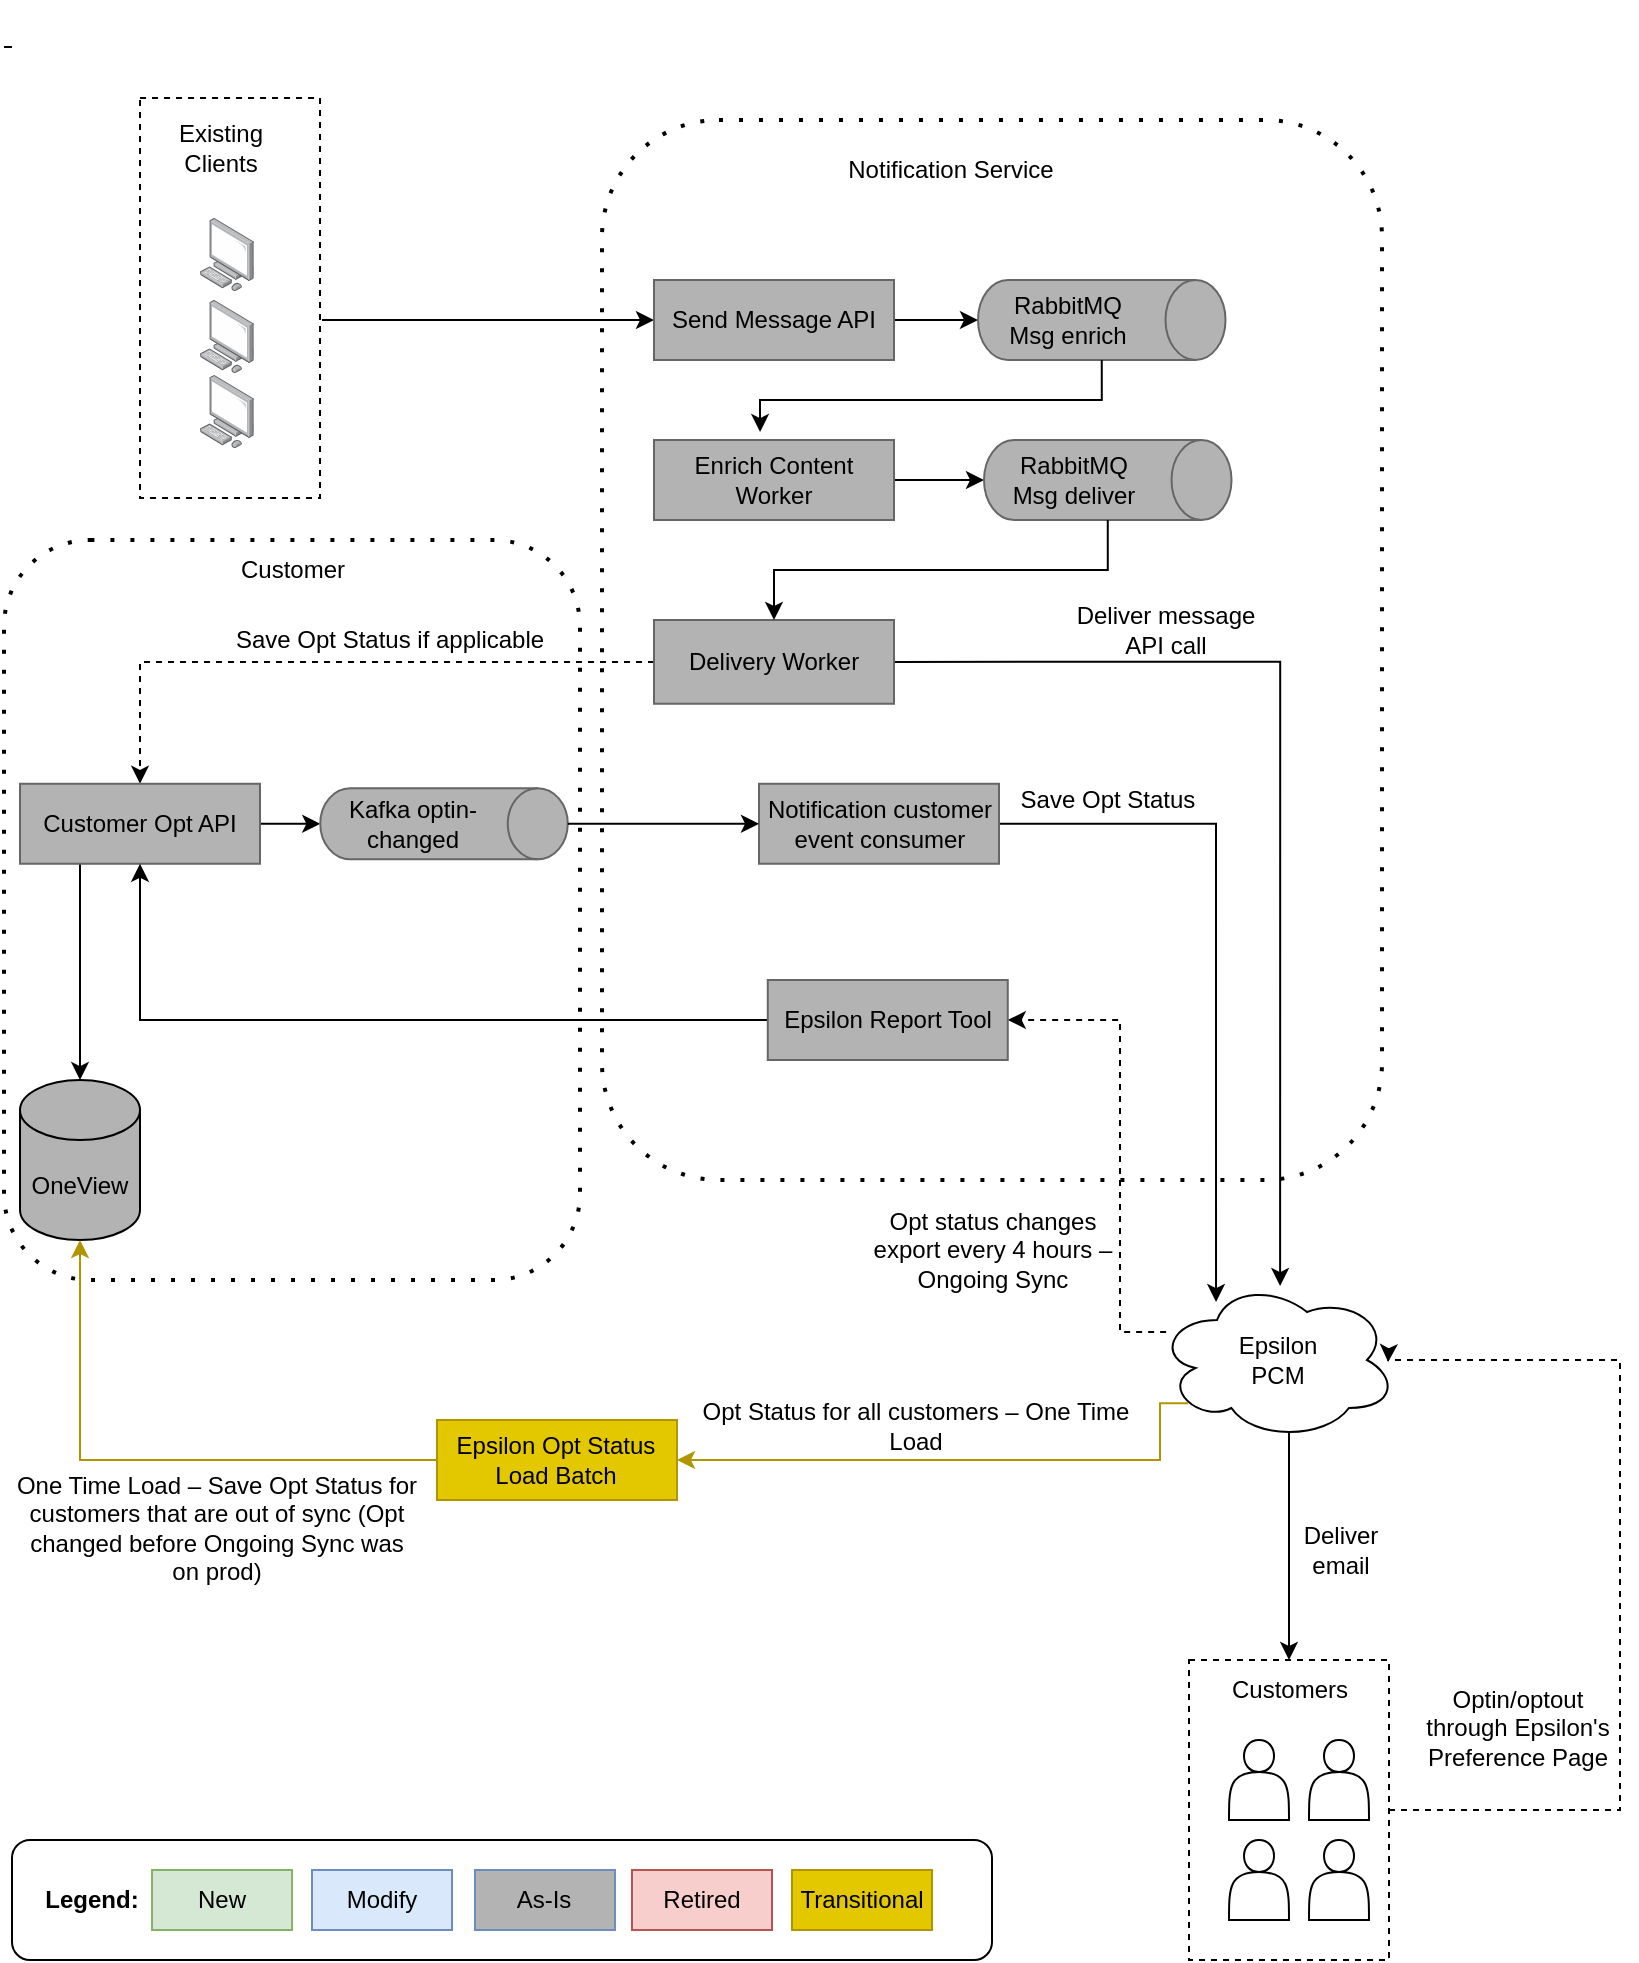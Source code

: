 <mxfile version="21.6.6" type="github">
  <diagram name="Page-1" id="__Ew0BQZnsr-GjZXLVGN">
    <mxGraphModel dx="1306" dy="836" grid="1" gridSize="10" guides="1" tooltips="1" connect="1" arrows="1" fold="1" page="1" pageScale="1" pageWidth="850" pageHeight="1100" math="0" shadow="0">
      <root>
        <mxCell id="0" />
        <mxCell id="1" parent="0" />
        <mxCell id="oAcftZWTEW6j2OKeEVD7-35" value="" style="rounded=1;whiteSpace=wrap;html=1;fillColor=none;dashed=1;dashPattern=1 4;shadow=0;glass=0;strokeColor=#000000;strokeWidth=2;perimeterSpacing=1;" vertex="1" parent="1">
          <mxGeometry x="12" y="280" width="288" height="370" as="geometry" />
        </mxCell>
        <mxCell id="HidH9xInRzpVQGn8SDEV-49" value="" style="rounded=1;whiteSpace=wrap;html=1;fillColor=none;dashed=1;dashPattern=1 4;shadow=0;glass=0;strokeColor=#000000;strokeWidth=2;perimeterSpacing=1;" parent="1" vertex="1">
          <mxGeometry x="311" y="70" width="390" height="530" as="geometry" />
        </mxCell>
        <mxCell id="HidH9xInRzpVQGn8SDEV-2" value="&lt;a class=&quot;CID63765dab-3263-4295-a497-c9840f506fb5&quot; data-copystatus=&quot;32&quot; data-copyfailedreason=&quot;0&quot; data-clipservice-ccpid=&quot;9ffb1b26-ccc8-44f9-883b-6d851bc585ad&quot; data-clipservice-version=&quot;1&quot; data-clipservice-location=&quot;NcLogQJTWkiq96M3GrgMqF9odHRwOi8vc24zcGVwZjAwMDEzZTdhL3BvZHMvcG9kQ2xpcC5zdmM_UG9kU0lEPV8uXy5fLmNmOWMzZGIzLWJmMjMtOWFkNS1lMzYxLTFlMzZiNTFiYTVmMy0uLS4tLg2&quot; data-clipservice-dc=&quot;PUS11&quot; data-clipservice-type=&quot;shape&quot; data-clipservice-count=&quot;19&quot; data-clipservice-cut=&quot;false&quot; data-clipservice-isemptyplaceholder=&quot;false&quot; data-pkey=&quot;de2f9d86-bef4-44e2-aa32-6f8f2dd7489e&quot; data-timestamp=&quot;Thu, 03 Aug 2023 23:08:42 GMT&quot; data-clipboardasbytes-url=&quot;https://powerpoint.officeapps.live.com/pods/GetClipboardBytes.ashx?Id=9ffb1b26-ccc8-44f9-883b-6d851bc585ad&amp;amp;DC=PUS11&amp;amp;pkey=de2f9d86-bef4-44e2-aa32-6f8f2dd7489e&amp;amp;wdwaccluster=PUS11&amp;amp;DataType=shape&quot; data-clipservice-param=&quot;{&amp;quot;EEg&amp;quot;:[true,true,true,true,false,true,true,false,true,false,false,false,true,false,true,false,true,true,true]}&quot; data-sessionid=&quot;a67a8674-bc86-bfe9-9250-1ad0c463d711&quot; data-shapeids=&quot;97,116,5,14,27,34,36,38,43,44,45,46,48,49,50,54,55,56,57&quot; data-slideid=&quot;&quot; style=&quot;color: rgb(0, 0, 0); font-family: Times; font-size: medium; font-style: normal; font-variant-ligatures: normal; font-variant-caps: normal; font-weight: 400; letter-spacing: normal; orphans: 2; text-align: start; text-indent: 0px; text-transform: none; widows: 2; word-spacing: 0px; -webkit-text-stroke-width: 0px; text-decoration-thickness: initial; text-decoration-style: initial; text-decoration-color: initial;&quot;&gt;&amp;nbsp;&lt;/a&gt;" style="text;whiteSpace=wrap;html=1;" parent="1" vertex="1">
          <mxGeometry x="10" y="10" width="40" height="40" as="geometry" />
        </mxCell>
        <mxCell id="HidH9xInRzpVQGn8SDEV-13" style="edgeStyle=orthogonalEdgeStyle;rounded=0;orthogonalLoop=1;jettySize=auto;html=1;entryX=0;entryY=0.5;entryDx=0;entryDy=0;exitX=1.011;exitY=0.555;exitDx=0;exitDy=0;exitPerimeter=0;" parent="1" source="HidH9xInRzpVQGn8SDEV-42" target="HidH9xInRzpVQGn8SDEV-7" edge="1">
          <mxGeometry relative="1" as="geometry">
            <mxPoint x="190" y="170" as="sourcePoint" />
          </mxGeometry>
        </mxCell>
        <mxCell id="HidH9xInRzpVQGn8SDEV-12" style="edgeStyle=orthogonalEdgeStyle;rounded=0;orthogonalLoop=1;jettySize=auto;html=1;exitX=1;exitY=0.5;exitDx=0;exitDy=0;entryX=0.5;entryY=1;entryDx=0;entryDy=0;entryPerimeter=0;" parent="1" source="HidH9xInRzpVQGn8SDEV-7" target="HidH9xInRzpVQGn8SDEV-8" edge="1">
          <mxGeometry relative="1" as="geometry" />
        </mxCell>
        <mxCell id="HidH9xInRzpVQGn8SDEV-7" value="Send Message API" style="rounded=0;whiteSpace=wrap;html=1;fillColor=#B3B3B3;gradientColor=none;strokeColor=#666666;" parent="1" vertex="1">
          <mxGeometry x="337" y="150" width="120" height="40" as="geometry" />
        </mxCell>
        <mxCell id="HidH9xInRzpVQGn8SDEV-11" value="" style="group" parent="1" vertex="1" connectable="0">
          <mxGeometry x="499.005" y="149.995" width="123.75" height="40" as="geometry" />
        </mxCell>
        <mxCell id="HidH9xInRzpVQGn8SDEV-8" value="" style="shape=cylinder3;whiteSpace=wrap;html=1;boundedLbl=1;backgroundOutline=1;size=15;rotation=90;fillColor=#B3B3B3;gradientColor=none;strokeColor=#666666;" parent="HidH9xInRzpVQGn8SDEV-11" vertex="1">
          <mxGeometry x="41.875" y="-41.875" width="40" height="123.75" as="geometry" />
        </mxCell>
        <mxCell id="HidH9xInRzpVQGn8SDEV-9" value="RabbitMQ Msg enrich" style="text;html=1;strokeColor=none;fillColor=none;align=center;verticalAlign=middle;whiteSpace=wrap;rounded=0;" parent="HidH9xInRzpVQGn8SDEV-11" vertex="1">
          <mxGeometry x="4.995" y="5.005" width="80" height="30" as="geometry" />
        </mxCell>
        <mxCell id="HidH9xInRzpVQGn8SDEV-18" style="edgeStyle=orthogonalEdgeStyle;rounded=0;orthogonalLoop=1;jettySize=auto;html=1;exitX=1;exitY=0.5;exitDx=0;exitDy=0;entryX=0.5;entryY=1;entryDx=0;entryDy=0;entryPerimeter=0;" parent="1" source="HidH9xInRzpVQGn8SDEV-14" target="HidH9xInRzpVQGn8SDEV-16" edge="1">
          <mxGeometry relative="1" as="geometry" />
        </mxCell>
        <mxCell id="HidH9xInRzpVQGn8SDEV-14" value="Enrich Content Worker" style="rounded=0;whiteSpace=wrap;html=1;fillColor=#B3B3B3;gradientColor=none;strokeColor=#666666;" parent="1" vertex="1">
          <mxGeometry x="337" y="230.01" width="120" height="40" as="geometry" />
        </mxCell>
        <mxCell id="HidH9xInRzpVQGn8SDEV-15" value="" style="group" parent="1" vertex="1" connectable="0">
          <mxGeometry x="502.005" y="230.005" width="123.75" height="40" as="geometry" />
        </mxCell>
        <mxCell id="HidH9xInRzpVQGn8SDEV-16" value="" style="shape=cylinder3;whiteSpace=wrap;html=1;boundedLbl=1;backgroundOutline=1;size=15;rotation=90;fillColor=#B3B3B3;gradientColor=none;strokeColor=#666666;" parent="HidH9xInRzpVQGn8SDEV-15" vertex="1">
          <mxGeometry x="41.875" y="-41.875" width="40" height="123.75" as="geometry" />
        </mxCell>
        <mxCell id="HidH9xInRzpVQGn8SDEV-17" value="RabbitMQ Msg deliver" style="text;html=1;strokeColor=none;fillColor=none;align=center;verticalAlign=middle;whiteSpace=wrap;rounded=0;" parent="HidH9xInRzpVQGn8SDEV-15" vertex="1">
          <mxGeometry x="4.995" y="5.005" width="80" height="30" as="geometry" />
        </mxCell>
        <mxCell id="HidH9xInRzpVQGn8SDEV-31" style="edgeStyle=orthogonalEdgeStyle;rounded=0;orthogonalLoop=1;jettySize=auto;html=1;entryX=0.5;entryY=0;entryDx=0;entryDy=0;dashed=1;" parent="1" source="HidH9xInRzpVQGn8SDEV-20" target="HidH9xInRzpVQGn8SDEV-27" edge="1">
          <mxGeometry relative="1" as="geometry" />
        </mxCell>
        <mxCell id="HidH9xInRzpVQGn8SDEV-52" style="edgeStyle=orthogonalEdgeStyle;rounded=0;orthogonalLoop=1;jettySize=auto;html=1;exitX=1;exitY=0.5;exitDx=0;exitDy=0;entryX=0.513;entryY=0.038;entryDx=0;entryDy=0;entryPerimeter=0;" parent="1" source="HidH9xInRzpVQGn8SDEV-20" target="HidH9xInRzpVQGn8SDEV-51" edge="1">
          <mxGeometry relative="1" as="geometry">
            <mxPoint x="650" y="630" as="targetPoint" />
          </mxGeometry>
        </mxCell>
        <mxCell id="HidH9xInRzpVQGn8SDEV-20" value="Delivery Worker" style="rounded=0;whiteSpace=wrap;html=1;fillColor=#B3B3B3;gradientColor=none;strokeColor=#666666;" parent="1" vertex="1">
          <mxGeometry x="337" y="320" width="120" height="41.88" as="geometry" />
        </mxCell>
        <mxCell id="HidH9xInRzpVQGn8SDEV-24" style="edgeStyle=orthogonalEdgeStyle;rounded=0;orthogonalLoop=1;jettySize=auto;html=1;exitX=1;exitY=0.5;exitDx=0;exitDy=0;exitPerimeter=0;entryX=0.442;entryY=-0.1;entryDx=0;entryDy=0;entryPerimeter=0;" parent="1" source="HidH9xInRzpVQGn8SDEV-8" target="HidH9xInRzpVQGn8SDEV-14" edge="1">
          <mxGeometry relative="1" as="geometry" />
        </mxCell>
        <mxCell id="HidH9xInRzpVQGn8SDEV-25" style="edgeStyle=orthogonalEdgeStyle;rounded=0;orthogonalLoop=1;jettySize=auto;html=1;exitX=1;exitY=0.5;exitDx=0;exitDy=0;exitPerimeter=0;entryX=0.5;entryY=0;entryDx=0;entryDy=0;" parent="1" source="HidH9xInRzpVQGn8SDEV-16" target="HidH9xInRzpVQGn8SDEV-20" edge="1">
          <mxGeometry relative="1" as="geometry" />
        </mxCell>
        <mxCell id="HidH9xInRzpVQGn8SDEV-36" style="edgeStyle=orthogonalEdgeStyle;rounded=0;orthogonalLoop=1;jettySize=auto;html=1;exitX=1;exitY=0.5;exitDx=0;exitDy=0;entryX=0.5;entryY=1;entryDx=0;entryDy=0;entryPerimeter=0;" parent="1" source="HidH9xInRzpVQGn8SDEV-27" target="HidH9xInRzpVQGn8SDEV-33" edge="1">
          <mxGeometry relative="1" as="geometry" />
        </mxCell>
        <mxCell id="HidH9xInRzpVQGn8SDEV-68" style="edgeStyle=orthogonalEdgeStyle;rounded=0;orthogonalLoop=1;jettySize=auto;html=1;entryX=0.5;entryY=0;entryDx=0;entryDy=0;entryPerimeter=0;" parent="1" source="HidH9xInRzpVQGn8SDEV-27" target="HidH9xInRzpVQGn8SDEV-66" edge="1">
          <mxGeometry relative="1" as="geometry">
            <Array as="points">
              <mxPoint x="50" y="520.01" />
            </Array>
          </mxGeometry>
        </mxCell>
        <mxCell id="HidH9xInRzpVQGn8SDEV-27" value="Customer Opt API" style="rounded=0;whiteSpace=wrap;html=1;fillColor=#B3B3B3;gradientColor=none;strokeColor=#666666;" parent="1" vertex="1">
          <mxGeometry x="20" y="401.88" width="120" height="40" as="geometry" />
        </mxCell>
        <mxCell id="HidH9xInRzpVQGn8SDEV-32" value="" style="group" parent="1" vertex="1" connectable="0">
          <mxGeometry x="177" y="401.88" width="110" height="40" as="geometry" />
        </mxCell>
        <mxCell id="HidH9xInRzpVQGn8SDEV-33" value="" style="shape=cylinder3;whiteSpace=wrap;html=1;boundedLbl=1;backgroundOutline=1;size=15;rotation=90;fillColor=#B3B3B3;gradientColor=none;strokeColor=#666666;" parent="HidH9xInRzpVQGn8SDEV-32" vertex="1">
          <mxGeometry x="37.222" y="-41.875" width="35.556" height="123.75" as="geometry" />
        </mxCell>
        <mxCell id="HidH9xInRzpVQGn8SDEV-34" value="Kafka optin-changed" style="text;html=1;strokeColor=none;fillColor=none;align=center;verticalAlign=middle;whiteSpace=wrap;rounded=0;" parent="HidH9xInRzpVQGn8SDEV-32" vertex="1">
          <mxGeometry x="4.44" y="5.005" width="71.111" height="30" as="geometry" />
        </mxCell>
        <mxCell id="HidH9xInRzpVQGn8SDEV-46" value="" style="group" parent="1" vertex="1" connectable="0">
          <mxGeometry x="80.01" y="59" width="90" height="200" as="geometry" />
        </mxCell>
        <mxCell id="HidH9xInRzpVQGn8SDEV-42" value="" style="rounded=0;whiteSpace=wrap;html=1;fillColor=none;dashed=1;" parent="HidH9xInRzpVQGn8SDEV-46" vertex="1">
          <mxGeometry width="90" height="200" as="geometry" />
        </mxCell>
        <mxCell id="HidH9xInRzpVQGn8SDEV-43" value="Existing Clients" style="text;html=1;strokeColor=none;fillColor=none;align=center;verticalAlign=middle;whiteSpace=wrap;rounded=0;" parent="HidH9xInRzpVQGn8SDEV-46" vertex="1">
          <mxGeometry x="1.5" y="10" width="77" height="30" as="geometry" />
        </mxCell>
        <mxCell id="HidH9xInRzpVQGn8SDEV-44" value="" style="group" parent="HidH9xInRzpVQGn8SDEV-46" vertex="1" connectable="0">
          <mxGeometry x="30" y="60" width="26.93" height="115.0" as="geometry" />
        </mxCell>
        <mxCell id="HidH9xInRzpVQGn8SDEV-39" value="" style="image;points=[];aspect=fixed;html=1;align=center;shadow=0;dashed=0;image=img/lib/allied_telesis/computer_and_terminals/Personal_Computer.svg;" parent="HidH9xInRzpVQGn8SDEV-44" vertex="1">
          <mxGeometry y="78.51" width="26.93" height="36.49" as="geometry" />
        </mxCell>
        <mxCell id="HidH9xInRzpVQGn8SDEV-40" value="" style="image;points=[];aspect=fixed;html=1;align=center;shadow=0;dashed=0;image=img/lib/allied_telesis/computer_and_terminals/Personal_Computer.svg;" parent="HidH9xInRzpVQGn8SDEV-44" vertex="1">
          <mxGeometry y="41.0" width="26.93" height="36.49" as="geometry" />
        </mxCell>
        <mxCell id="HidH9xInRzpVQGn8SDEV-41" value="" style="image;points=[];aspect=fixed;html=1;align=center;shadow=0;dashed=0;image=img/lib/allied_telesis/computer_and_terminals/Personal_Computer.svg;" parent="HidH9xInRzpVQGn8SDEV-44" vertex="1">
          <mxGeometry width="26.93" height="36.49" as="geometry" />
        </mxCell>
        <mxCell id="oAcftZWTEW6j2OKeEVD7-7" style="edgeStyle=orthogonalEdgeStyle;rounded=0;orthogonalLoop=1;jettySize=auto;html=1;exitX=1;exitY=0.5;exitDx=0;exitDy=0;entryX=0.246;entryY=0.138;entryDx=0;entryDy=0;entryPerimeter=0;" edge="1" parent="1" source="HidH9xInRzpVQGn8SDEV-47" target="HidH9xInRzpVQGn8SDEV-51">
          <mxGeometry relative="1" as="geometry">
            <mxPoint x="619" y="650" as="targetPoint" />
          </mxGeometry>
        </mxCell>
        <mxCell id="HidH9xInRzpVQGn8SDEV-47" value="Notification customer event consumer" style="rounded=0;whiteSpace=wrap;html=1;fillColor=#B3B3B3;gradientColor=none;strokeColor=#666666;" parent="1" vertex="1">
          <mxGeometry x="389.5" y="401.88" width="120" height="40" as="geometry" />
        </mxCell>
        <mxCell id="HidH9xInRzpVQGn8SDEV-48" style="edgeStyle=orthogonalEdgeStyle;rounded=0;orthogonalLoop=1;jettySize=auto;html=1;entryX=0;entryY=0.5;entryDx=0;entryDy=0;" parent="1" source="HidH9xInRzpVQGn8SDEV-33" target="HidH9xInRzpVQGn8SDEV-47" edge="1">
          <mxGeometry relative="1" as="geometry" />
        </mxCell>
        <mxCell id="HidH9xInRzpVQGn8SDEV-50" value="Notification Service" style="text;html=1;strokeColor=none;fillColor=none;align=center;verticalAlign=middle;whiteSpace=wrap;rounded=0;" parent="1" vertex="1">
          <mxGeometry x="427.5" y="80" width="115" height="30" as="geometry" />
        </mxCell>
        <mxCell id="HidH9xInRzpVQGn8SDEV-64" style="edgeStyle=orthogonalEdgeStyle;rounded=0;orthogonalLoop=1;jettySize=auto;html=1;exitX=0.55;exitY=0.95;exitDx=0;exitDy=0;exitPerimeter=0;entryX=0.5;entryY=0;entryDx=0;entryDy=0;" parent="1" source="HidH9xInRzpVQGn8SDEV-51" target="HidH9xInRzpVQGn8SDEV-62" edge="1">
          <mxGeometry relative="1" as="geometry" />
        </mxCell>
        <mxCell id="oAcftZWTEW6j2OKeEVD7-12" style="edgeStyle=orthogonalEdgeStyle;rounded=0;orthogonalLoop=1;jettySize=auto;html=1;entryX=1;entryY=0.5;entryDx=0;entryDy=0;dashed=1;exitX=0.038;exitY=0.325;exitDx=0;exitDy=0;exitPerimeter=0;" edge="1" parent="1" source="HidH9xInRzpVQGn8SDEV-51" target="oAcftZWTEW6j2OKeEVD7-1">
          <mxGeometry relative="1" as="geometry">
            <mxPoint x="580" y="690" as="sourcePoint" />
            <Array as="points">
              <mxPoint x="570" y="676" />
              <mxPoint x="570" y="520" />
            </Array>
          </mxGeometry>
        </mxCell>
        <mxCell id="oAcftZWTEW6j2OKeEVD7-17" style="edgeStyle=orthogonalEdgeStyle;rounded=0;orthogonalLoop=1;jettySize=auto;html=1;exitX=0.13;exitY=0.77;exitDx=0;exitDy=0;exitPerimeter=0;entryX=1;entryY=0.5;entryDx=0;entryDy=0;fillColor=#e3c800;strokeColor=#B09500;" edge="1" parent="1" source="HidH9xInRzpVQGn8SDEV-51" target="oAcftZWTEW6j2OKeEVD7-16">
          <mxGeometry relative="1" as="geometry">
            <Array as="points">
              <mxPoint x="590" y="712" />
              <mxPoint x="590" y="740" />
            </Array>
          </mxGeometry>
        </mxCell>
        <mxCell id="HidH9xInRzpVQGn8SDEV-51" value="Epsilon &lt;br&gt;PCM" style="ellipse;shape=cloud;whiteSpace=wrap;html=1;" parent="1" vertex="1">
          <mxGeometry x="588.5" y="650" width="120" height="80" as="geometry" />
        </mxCell>
        <mxCell id="HidH9xInRzpVQGn8SDEV-54" value="Deliver message API call" style="text;html=1;strokeColor=none;fillColor=none;align=center;verticalAlign=middle;whiteSpace=wrap;rounded=0;" parent="1" vertex="1">
          <mxGeometry x="542.5" y="310" width="100" height="30" as="geometry" />
        </mxCell>
        <mxCell id="HidH9xInRzpVQGn8SDEV-55" value="Save Opt Status" style="text;html=1;strokeColor=none;fillColor=none;align=center;verticalAlign=middle;whiteSpace=wrap;rounded=0;" parent="1" vertex="1">
          <mxGeometry x="513.88" y="400" width="100" height="20" as="geometry" />
        </mxCell>
        <mxCell id="HidH9xInRzpVQGn8SDEV-63" value="" style="group" parent="1" vertex="1" connectable="0">
          <mxGeometry x="604.5" y="840" width="100" height="150" as="geometry" />
        </mxCell>
        <mxCell id="HidH9xInRzpVQGn8SDEV-56" value="" style="shape=actor;whiteSpace=wrap;html=1;" parent="HidH9xInRzpVQGn8SDEV-63" vertex="1">
          <mxGeometry x="20" y="40" width="30" height="40" as="geometry" />
        </mxCell>
        <mxCell id="HidH9xInRzpVQGn8SDEV-58" value="" style="shape=actor;whiteSpace=wrap;html=1;" parent="HidH9xInRzpVQGn8SDEV-63" vertex="1">
          <mxGeometry x="60" y="40" width="30" height="40" as="geometry" />
        </mxCell>
        <mxCell id="HidH9xInRzpVQGn8SDEV-59" value="" style="shape=actor;whiteSpace=wrap;html=1;" parent="HidH9xInRzpVQGn8SDEV-63" vertex="1">
          <mxGeometry x="60" y="90" width="30" height="40" as="geometry" />
        </mxCell>
        <mxCell id="HidH9xInRzpVQGn8SDEV-60" value="" style="shape=actor;whiteSpace=wrap;html=1;" parent="HidH9xInRzpVQGn8SDEV-63" vertex="1">
          <mxGeometry x="20" y="90" width="30" height="40" as="geometry" />
        </mxCell>
        <mxCell id="HidH9xInRzpVQGn8SDEV-61" value="" style="rounded=0;whiteSpace=wrap;html=1;fillColor=none;dashed=1;" parent="HidH9xInRzpVQGn8SDEV-63" vertex="1">
          <mxGeometry width="100" height="150" as="geometry" />
        </mxCell>
        <mxCell id="HidH9xInRzpVQGn8SDEV-62" value="Customers" style="text;html=1;strokeColor=none;fillColor=none;align=center;verticalAlign=middle;whiteSpace=wrap;rounded=0;" parent="HidH9xInRzpVQGn8SDEV-63" vertex="1">
          <mxGeometry x="20" width="60" height="30" as="geometry" />
        </mxCell>
        <mxCell id="HidH9xInRzpVQGn8SDEV-65" value="Deliver email" style="text;html=1;strokeColor=none;fillColor=none;align=center;verticalAlign=middle;whiteSpace=wrap;rounded=0;" parent="1" vertex="1">
          <mxGeometry x="656" y="770" width="48.5" height="30" as="geometry" />
        </mxCell>
        <mxCell id="HidH9xInRzpVQGn8SDEV-66" value="OneView" style="shape=cylinder3;whiteSpace=wrap;html=1;boundedLbl=1;backgroundOutline=1;size=15;fillColor=#B3B3B3;" parent="1" vertex="1">
          <mxGeometry x="20" y="550.01" width="60" height="80" as="geometry" />
        </mxCell>
        <mxCell id="HidH9xInRzpVQGn8SDEV-67" value="Save Opt Status if applicable" style="text;html=1;strokeColor=none;fillColor=none;align=center;verticalAlign=middle;whiteSpace=wrap;rounded=0;" parent="1" vertex="1">
          <mxGeometry x="120" y="320" width="170" height="20" as="geometry" />
        </mxCell>
        <mxCell id="HidH9xInRzpVQGn8SDEV-69" value="Opt Status for all customers – One Time Load" style="text;html=1;strokeColor=none;fillColor=none;align=center;verticalAlign=middle;whiteSpace=wrap;rounded=0;" parent="1" vertex="1">
          <mxGeometry x="348.49" y="713" width="240.01" height="20" as="geometry" />
        </mxCell>
        <mxCell id="oAcftZWTEW6j2OKeEVD7-9" style="edgeStyle=orthogonalEdgeStyle;rounded=0;orthogonalLoop=1;jettySize=auto;html=1;entryX=0.5;entryY=1;entryDx=0;entryDy=0;" edge="1" parent="1" source="oAcftZWTEW6j2OKeEVD7-1" target="HidH9xInRzpVQGn8SDEV-27">
          <mxGeometry relative="1" as="geometry" />
        </mxCell>
        <mxCell id="oAcftZWTEW6j2OKeEVD7-1" value="Epsilon Report Tool" style="rounded=0;whiteSpace=wrap;html=1;fillColor=#B3B3B3;gradientColor=none;strokeColor=#666666;" vertex="1" parent="1">
          <mxGeometry x="393.88" y="500" width="120" height="40" as="geometry" />
        </mxCell>
        <mxCell id="oAcftZWTEW6j2OKeEVD7-11" value="Optin/optout through Epsilon&#39;s Preference Page" style="text;html=1;strokeColor=none;fillColor=none;align=center;verticalAlign=middle;whiteSpace=wrap;rounded=0;" vertex="1" parent="1">
          <mxGeometry x="716" y="859" width="105.99" height="30" as="geometry" />
        </mxCell>
        <mxCell id="oAcftZWTEW6j2OKeEVD7-13" value="Opt status changes export every 4 hours – Ongoing Sync" style="text;html=1;strokeColor=none;fillColor=none;align=center;verticalAlign=middle;whiteSpace=wrap;rounded=0;" vertex="1" parent="1">
          <mxGeometry x="440" y="620" width="132.5" height="30" as="geometry" />
        </mxCell>
        <mxCell id="oAcftZWTEW6j2OKeEVD7-14" style="edgeStyle=orthogonalEdgeStyle;rounded=0;orthogonalLoop=1;jettySize=auto;html=1;exitX=1;exitY=0.5;exitDx=0;exitDy=0;dashed=1;entryX=0.963;entryY=0.513;entryDx=0;entryDy=0;entryPerimeter=0;" edge="1" parent="1" source="HidH9xInRzpVQGn8SDEV-61" target="HidH9xInRzpVQGn8SDEV-51">
          <mxGeometry relative="1" as="geometry">
            <mxPoint x="705" y="690" as="targetPoint" />
            <Array as="points">
              <mxPoint x="820" y="915" />
              <mxPoint x="820" y="690" />
            </Array>
          </mxGeometry>
        </mxCell>
        <mxCell id="oAcftZWTEW6j2OKeEVD7-19" style="edgeStyle=orthogonalEdgeStyle;rounded=0;orthogonalLoop=1;jettySize=auto;html=1;entryX=0.5;entryY=1;entryDx=0;entryDy=0;entryPerimeter=0;fillColor=#e3c800;strokeColor=#B09500;" edge="1" parent="1" source="oAcftZWTEW6j2OKeEVD7-16" target="HidH9xInRzpVQGn8SDEV-66">
          <mxGeometry relative="1" as="geometry" />
        </mxCell>
        <mxCell id="oAcftZWTEW6j2OKeEVD7-16" value="Epsilon Opt Status Load Batch" style="rounded=0;whiteSpace=wrap;html=1;fillColor=#e3c800;strokeColor=#B09500;fontColor=#000000;" vertex="1" parent="1">
          <mxGeometry x="228.49" y="720" width="120" height="40" as="geometry" />
        </mxCell>
        <mxCell id="oAcftZWTEW6j2OKeEVD7-20" value="One Time Load – Save Opt Status for customers that are out of sync (Opt changed before Ongoing Sync was on prod)" style="text;html=1;strokeColor=none;fillColor=none;align=center;verticalAlign=middle;whiteSpace=wrap;rounded=0;" vertex="1" parent="1">
          <mxGeometry x="16" y="764" width="205" height="20" as="geometry" />
        </mxCell>
        <mxCell id="oAcftZWTEW6j2OKeEVD7-36" value="Customer" style="text;html=1;strokeColor=none;fillColor=none;align=center;verticalAlign=middle;whiteSpace=wrap;rounded=0;" vertex="1" parent="1">
          <mxGeometry x="98.5" y="280" width="115" height="30" as="geometry" />
        </mxCell>
        <mxCell id="oAcftZWTEW6j2OKeEVD7-40" value="" style="group" vertex="1" connectable="0" parent="1">
          <mxGeometry x="16" y="930" width="490" height="60" as="geometry" />
        </mxCell>
        <mxCell id="oAcftZWTEW6j2OKeEVD7-39" value="" style="rounded=1;whiteSpace=wrap;html=1;" vertex="1" parent="oAcftZWTEW6j2OKeEVD7-40">
          <mxGeometry width="490" height="60" as="geometry" />
        </mxCell>
        <mxCell id="oAcftZWTEW6j2OKeEVD7-22" value="New" style="rounded=0;whiteSpace=wrap;html=1;fillColor=#d5e8d4;strokeColor=#82b366;" vertex="1" parent="oAcftZWTEW6j2OKeEVD7-40">
          <mxGeometry x="70.02" y="15" width="70" height="30" as="geometry" />
        </mxCell>
        <mxCell id="oAcftZWTEW6j2OKeEVD7-30" value="Modify" style="rounded=0;whiteSpace=wrap;html=1;fillColor=#dae8fc;strokeColor=#6c8ebf;" vertex="1" parent="oAcftZWTEW6j2OKeEVD7-40">
          <mxGeometry x="150" y="15" width="70" height="30" as="geometry" />
        </mxCell>
        <mxCell id="oAcftZWTEW6j2OKeEVD7-32" value="Retired" style="rounded=0;whiteSpace=wrap;html=1;fillColor=#f8cecc;strokeColor=#b85450;" vertex="1" parent="oAcftZWTEW6j2OKeEVD7-40">
          <mxGeometry x="310" y="15" width="70" height="30" as="geometry" />
        </mxCell>
        <mxCell id="oAcftZWTEW6j2OKeEVD7-33" value="Transitional" style="rounded=0;whiteSpace=wrap;html=1;fillColor=#e3c800;strokeColor=#B09500;fontColor=#000000;" vertex="1" parent="oAcftZWTEW6j2OKeEVD7-40">
          <mxGeometry x="390" y="15" width="70" height="30" as="geometry" />
        </mxCell>
        <mxCell id="oAcftZWTEW6j2OKeEVD7-37" value="&lt;b&gt;Legend:&lt;/b&gt;" style="text;html=1;strokeColor=none;fillColor=none;align=center;verticalAlign=middle;whiteSpace=wrap;rounded=0;" vertex="1" parent="oAcftZWTEW6j2OKeEVD7-40">
          <mxGeometry x="10" y="15" width="60" height="30" as="geometry" />
        </mxCell>
        <mxCell id="oAcftZWTEW6j2OKeEVD7-38" value="As-Is" style="rounded=0;whiteSpace=wrap;html=1;fillColor=#B3B3B3;strokeColor=#6c8ebf;" vertex="1" parent="oAcftZWTEW6j2OKeEVD7-40">
          <mxGeometry x="231.49" y="15" width="70" height="30" as="geometry" />
        </mxCell>
      </root>
    </mxGraphModel>
  </diagram>
</mxfile>
